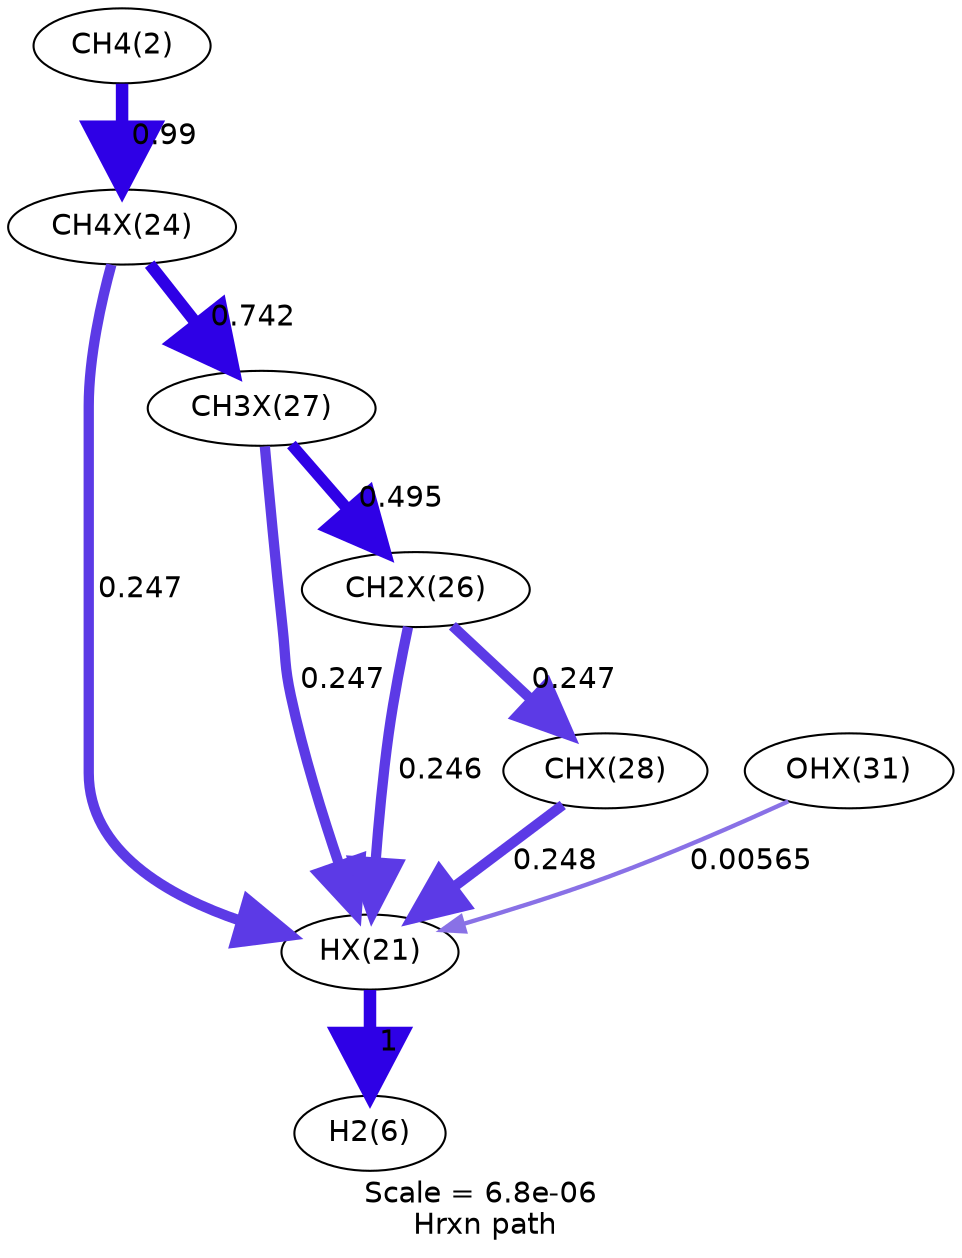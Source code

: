 digraph reaction_paths {
center=1;
s1 -> s27[fontname="Helvetica", penwidth=6, arrowsize=3, color="0.7, 1.5, 0.9"
, label=" 1"];
s7 -> s1[fontname="Helvetica", penwidth=4.95, arrowsize=2.47, color="0.7, 0.747, 0.9"
, label=" 0.247"];
s6 -> s1[fontname="Helvetica", penwidth=4.94, arrowsize=2.47, color="0.7, 0.746, 0.9"
, label=" 0.246"];
s8 -> s1[fontname="Helvetica", penwidth=4.95, arrowsize=2.47, color="0.7, 0.748, 0.9"
, label=" 0.248"];
s11 -> s1[fontname="Helvetica", penwidth=2.09, arrowsize=1.05, color="0.7, 0.506, 0.9"
, label=" 0.00565"];
s4 -> s1[fontname="Helvetica", penwidth=4.95, arrowsize=2.47, color="0.7, 0.747, 0.9"
, label=" 0.247"];
s23 -> s4[fontname="Helvetica", penwidth=5.99, arrowsize=3, color="0.7, 1.49, 0.9"
, label=" 0.99"];
s7 -> s6[fontname="Helvetica", penwidth=5.47, arrowsize=2.73, color="0.7, 0.995, 0.9"
, label=" 0.495"];
s4 -> s7[fontname="Helvetica", penwidth=5.77, arrowsize=2.89, color="0.7, 1.24, 0.9"
, label=" 0.742"];
s6 -> s8[fontname="Helvetica", penwidth=4.94, arrowsize=2.47, color="0.7, 0.747, 0.9"
, label=" 0.247"];
s1 [ fontname="Helvetica", label="HX(21)"];
s4 [ fontname="Helvetica", label="CH4X(24)"];
s6 [ fontname="Helvetica", label="CH2X(26)"];
s7 [ fontname="Helvetica", label="CH3X(27)"];
s8 [ fontname="Helvetica", label="CHX(28)"];
s11 [ fontname="Helvetica", label="OHX(31)"];
s23 [ fontname="Helvetica", label="CH4(2)"];
s27 [ fontname="Helvetica", label="H2(6)"];
 label = "Scale = 6.8e-06\l Hrxn path";
 fontname = "Helvetica";
}
